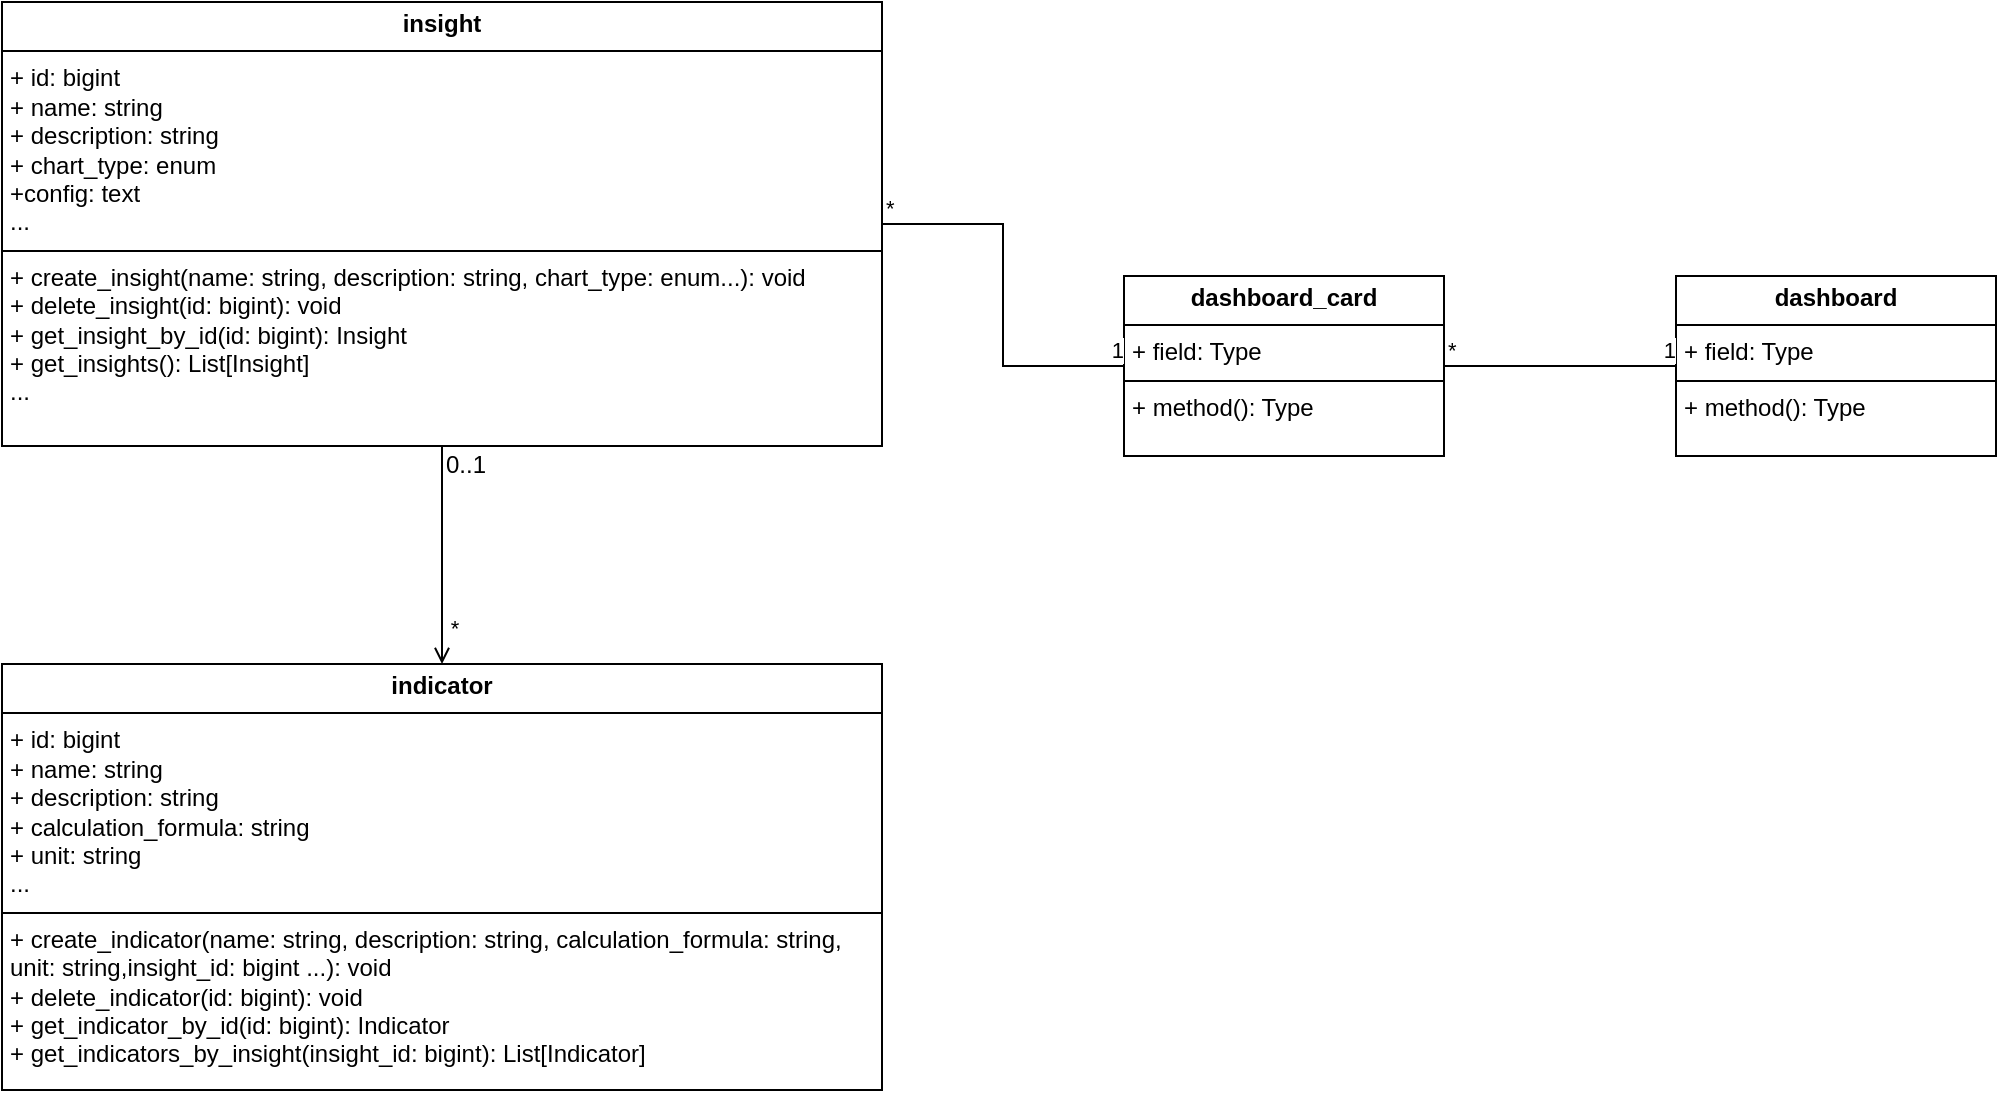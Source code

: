 <mxfile version="26.1.0">
  <diagram name="第 1 页" id="WVLdcxcYEfuY2MeaSi7h">
    <mxGraphModel dx="906" dy="825" grid="0" gridSize="10" guides="1" tooltips="1" connect="1" arrows="1" fold="1" page="0" pageScale="1" pageWidth="827" pageHeight="1169" math="0" shadow="0">
      <root>
        <mxCell id="0" />
        <mxCell id="1" parent="0" />
        <mxCell id="EKJ4J05l0flY04Zs9fpL-1" value="&lt;p style=&quot;margin:0px;margin-top:4px;text-align:center;&quot;&gt;&lt;b&gt;indicator&lt;/b&gt;&lt;/p&gt;&lt;hr size=&quot;1&quot; style=&quot;border-style:solid;&quot;&gt;&lt;p style=&quot;margin:0px;margin-left:4px;&quot;&gt;&lt;span style=&quot;background-color: transparent; color: light-dark(rgb(0, 0, 0), rgb(255, 255, 255));&quot;&gt;+ id: bigint&lt;/span&gt;&lt;/p&gt;&lt;p style=&quot;margin:0px;margin-left:4px;&quot;&gt;+ name: string&lt;/p&gt;&lt;p style=&quot;margin:0px;margin-left:4px;&quot;&gt;+ description: string&lt;/p&gt;&lt;p style=&quot;margin:0px;margin-left:4px;&quot;&gt;+ calculation_formula: string&lt;/p&gt;&lt;p style=&quot;margin:0px;margin-left:4px;&quot;&gt;+ unit: string&lt;br&gt;&lt;/p&gt;&lt;p style=&quot;margin:0px;margin-left:4px;&quot;&gt;...&lt;/p&gt;&lt;hr size=&quot;1&quot; style=&quot;border-style:solid;&quot;&gt;&lt;p style=&quot;margin:0px;margin-left:4px;&quot;&gt;&lt;span style=&quot;background-color: transparent; color: light-dark(rgb(0, 0, 0), rgb(255, 255, 255));&quot;&gt;+ create_indicator(name: string, description: string, calculation_formula: string, unit: string,insight_id: bigint ...): void&lt;/span&gt;&lt;/p&gt;&lt;p style=&quot;margin:0px;margin-left:4px;&quot;&gt;&lt;span style=&quot;background-color: transparent; color: light-dark(rgb(0, 0, 0), rgb(255, 255, 255));&quot;&gt;+ delete_indicator(id: bigint): void&lt;/span&gt;&lt;/p&gt;&lt;p style=&quot;margin:0px;margin-left:4px;&quot;&gt;+ get_indicator_by_id(id: bigint): Indicator&lt;/p&gt;&lt;p style=&quot;margin:0px;margin-left:4px;&quot;&gt;+ get_indicators_by_insight(insight_id: bigint): List[Indicator]&lt;/p&gt;" style="verticalAlign=top;align=left;overflow=fill;html=1;whiteSpace=wrap;" parent="1" vertex="1">
          <mxGeometry x="677" y="592" width="440" height="213" as="geometry" />
        </mxCell>
        <mxCell id="EKJ4J05l0flY04Zs9fpL-2" value="&lt;p style=&quot;margin:0px;margin-top:4px;text-align:center;&quot;&gt;&lt;b&gt;insight&lt;/b&gt;&lt;/p&gt;&lt;hr size=&quot;1&quot; style=&quot;border-style:solid;&quot;&gt;&lt;p style=&quot;margin:0px;margin-left:4px;&quot;&gt;&lt;span style=&quot;background-color: transparent; color: light-dark(rgb(0, 0, 0), rgb(255, 255, 255));&quot;&gt;+ id: bigint&lt;/span&gt;&lt;/p&gt;&lt;p style=&quot;margin:0px;margin-left:4px;&quot;&gt;+ name: string&lt;/p&gt;&lt;p style=&quot;margin:0px;margin-left:4px;&quot;&gt;+ description: string&lt;/p&gt;&lt;p style=&quot;margin:0px;margin-left:4px;&quot;&gt;+ chart_type: enum&amp;nbsp;&lt;/p&gt;&lt;p style=&quot;margin:0px;margin-left:4px;&quot;&gt;+config: text&lt;/p&gt;&lt;p style=&quot;margin:0px;margin-left:4px;&quot;&gt;...&lt;/p&gt;&lt;hr size=&quot;1&quot; style=&quot;border-style:solid;&quot;&gt;&lt;p style=&quot;margin:0px;margin-left:4px;&quot;&gt;&lt;span style=&quot;background-color: transparent; color: light-dark(rgb(0, 0, 0), rgb(255, 255, 255));&quot;&gt;+ create_insight(name: string, description: string, chart_type: enum...): void&lt;/span&gt;&lt;/p&gt;&lt;p style=&quot;margin:0px;margin-left:4px;&quot;&gt;&lt;span style=&quot;background-color: transparent; color: light-dark(rgb(0, 0, 0), rgb(255, 255, 255));&quot;&gt;+ delete_insight(id: bigint): void&lt;/span&gt;&lt;/p&gt;&lt;p style=&quot;margin:0px;margin-left:4px;&quot;&gt;+ get_insight_by_id(id: bigint): Insight&lt;/p&gt;&lt;p style=&quot;margin:0px;margin-left:4px;&quot;&gt;+ get_insights(): List[Insight]&lt;/p&gt;&lt;p style=&quot;margin:0px;margin-left:4px;&quot;&gt;...&lt;/p&gt;" style="verticalAlign=top;align=left;overflow=fill;html=1;whiteSpace=wrap;" parent="1" vertex="1">
          <mxGeometry x="677" y="261" width="440" height="222" as="geometry" />
        </mxCell>
        <mxCell id="EKJ4J05l0flY04Zs9fpL-3" value="&lt;p style=&quot;margin:0px;margin-top:4px;text-align:center;&quot;&gt;&lt;b&gt;dashboard&lt;/b&gt;&lt;/p&gt;&lt;hr size=&quot;1&quot; style=&quot;border-style:solid;&quot;&gt;&lt;p style=&quot;margin:0px;margin-left:4px;&quot;&gt;+ field: Type&lt;/p&gt;&lt;hr size=&quot;1&quot; style=&quot;border-style:solid;&quot;&gt;&lt;p style=&quot;margin:0px;margin-left:4px;&quot;&gt;+ method(): Type&lt;/p&gt;" style="verticalAlign=top;align=left;overflow=fill;html=1;whiteSpace=wrap;" parent="1" vertex="1">
          <mxGeometry x="1514" y="398" width="160" height="90" as="geometry" />
        </mxCell>
        <mxCell id="EKJ4J05l0flY04Zs9fpL-4" value="" style="endArrow=open;shadow=0;strokeWidth=1;rounded=0;curved=0;endFill=1;edgeStyle=elbowEdgeStyle;elbow=vertical;entryX=0.5;entryY=0;entryDx=0;entryDy=0;exitX=0.5;exitY=1;exitDx=0;exitDy=0;" parent="1" source="EKJ4J05l0flY04Zs9fpL-2" target="EKJ4J05l0flY04Zs9fpL-1" edge="1">
          <mxGeometry x="0.5" y="41" relative="1" as="geometry">
            <mxPoint x="997" y="216" as="sourcePoint" />
            <mxPoint x="1054" y="345" as="targetPoint" />
            <mxPoint x="-40" y="32" as="offset" />
          </mxGeometry>
        </mxCell>
        <mxCell id="EKJ4J05l0flY04Zs9fpL-5" value="0..1" style="resizable=0;align=left;verticalAlign=bottom;labelBackgroundColor=none;fontSize=12;" parent="EKJ4J05l0flY04Zs9fpL-4" connectable="0" vertex="1">
          <mxGeometry x="-1" relative="1" as="geometry">
            <mxPoint y="18" as="offset" />
          </mxGeometry>
        </mxCell>
        <mxCell id="EKJ4J05l0flY04Zs9fpL-7" value="*" style="edgeLabel;html=1;align=center;verticalAlign=middle;resizable=0;points=[];" parent="EKJ4J05l0flY04Zs9fpL-4" vertex="1" connectable="0">
          <mxGeometry x="0.566" y="-3" relative="1" as="geometry">
            <mxPoint x="9" y="5" as="offset" />
          </mxGeometry>
        </mxCell>
        <mxCell id="EKJ4J05l0flY04Zs9fpL-21" value="&lt;p style=&quot;margin:0px;margin-top:4px;text-align:center;&quot;&gt;&lt;b&gt;dashboard_card&lt;/b&gt;&lt;/p&gt;&lt;hr size=&quot;1&quot; style=&quot;border-style:solid;&quot;&gt;&lt;p style=&quot;margin:0px;margin-left:4px;&quot;&gt;+ field: Type&lt;/p&gt;&lt;hr size=&quot;1&quot; style=&quot;border-style:solid;&quot;&gt;&lt;p style=&quot;margin:0px;margin-left:4px;&quot;&gt;+ method(): Type&lt;/p&gt;" style="verticalAlign=top;align=left;overflow=fill;html=1;whiteSpace=wrap;" parent="1" vertex="1">
          <mxGeometry x="1238" y="398" width="160" height="90" as="geometry" />
        </mxCell>
        <mxCell id="EKJ4J05l0flY04Zs9fpL-22" value="" style="endArrow=none;html=1;edgeStyle=orthogonalEdgeStyle;rounded=0;exitX=1;exitY=0.5;exitDx=0;exitDy=0;entryX=0;entryY=0.5;entryDx=0;entryDy=0;" parent="1" source="EKJ4J05l0flY04Zs9fpL-2" target="EKJ4J05l0flY04Zs9fpL-21" edge="1">
          <mxGeometry relative="1" as="geometry">
            <mxPoint x="1174" y="582" as="sourcePoint" />
            <mxPoint x="1334" y="582" as="targetPoint" />
          </mxGeometry>
        </mxCell>
        <mxCell id="EKJ4J05l0flY04Zs9fpL-23" value="*" style="edgeLabel;resizable=0;html=1;align=left;verticalAlign=bottom;" parent="EKJ4J05l0flY04Zs9fpL-22" connectable="0" vertex="1">
          <mxGeometry x="-1" relative="1" as="geometry" />
        </mxCell>
        <mxCell id="EKJ4J05l0flY04Zs9fpL-24" value="1" style="edgeLabel;resizable=0;html=1;align=right;verticalAlign=bottom;" parent="EKJ4J05l0flY04Zs9fpL-22" connectable="0" vertex="1">
          <mxGeometry x="1" relative="1" as="geometry" />
        </mxCell>
        <mxCell id="EKJ4J05l0flY04Zs9fpL-25" value="" style="endArrow=none;html=1;edgeStyle=orthogonalEdgeStyle;rounded=0;exitX=1;exitY=0.5;exitDx=0;exitDy=0;entryX=0;entryY=0.5;entryDx=0;entryDy=0;" parent="1" source="EKJ4J05l0flY04Zs9fpL-21" target="EKJ4J05l0flY04Zs9fpL-3" edge="1">
          <mxGeometry relative="1" as="geometry">
            <mxPoint x="1391" y="450" as="sourcePoint" />
            <mxPoint x="1507" y="450" as="targetPoint" />
          </mxGeometry>
        </mxCell>
        <mxCell id="EKJ4J05l0flY04Zs9fpL-26" value="*" style="edgeLabel;resizable=0;html=1;align=left;verticalAlign=bottom;" parent="EKJ4J05l0flY04Zs9fpL-25" connectable="0" vertex="1">
          <mxGeometry x="-1" relative="1" as="geometry" />
        </mxCell>
        <mxCell id="EKJ4J05l0flY04Zs9fpL-27" value="1" style="edgeLabel;resizable=0;html=1;align=right;verticalAlign=bottom;" parent="EKJ4J05l0flY04Zs9fpL-25" connectable="0" vertex="1">
          <mxGeometry x="1" relative="1" as="geometry" />
        </mxCell>
      </root>
    </mxGraphModel>
  </diagram>
</mxfile>
